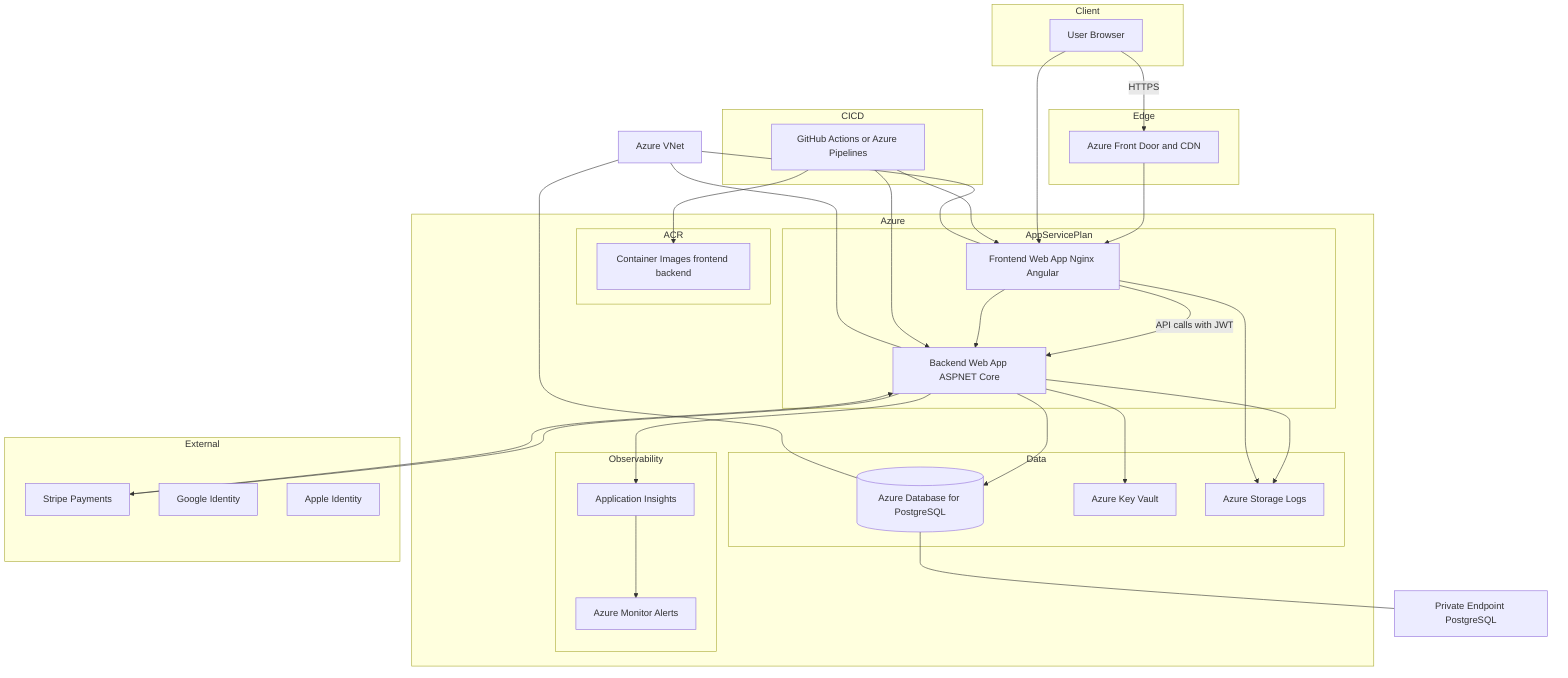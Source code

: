 graph TB
  %% Deployment Diagram: Club Management System on Azure (Dockerized)
  %% Simple syntax for strict Mermaid parser in VS Code

  %% ==== Client ====
  subgraph Client
    U[User Browser]
  end

  %% ==== Edge ====
  subgraph Edge
    CDN[Azure Front Door and CDN]
  end

  %% ==== Azure Core ====
  subgraph Azure
    subgraph ACR
      ACRRepo[Container Images frontend backend]
    end

    subgraph AppServicePlan
      FE[Frontend Web App Nginx Angular]
      API[Backend Web App ASPNET Core]
    end

    subgraph Data
      DB[(Azure Database for PostgreSQL)]
      KV[Azure Key Vault]
      Storage[Azure Storage Logs]
    end

    subgraph Observability
      AppInsights[Application Insights]
      Monitor[Azure Monitor Alerts]
    end
  end

  %% ==== CI CD ====
  subgraph CICD
    GHA[GitHub Actions or Azure Pipelines]
  end

  %% ==== External Providers ====
  subgraph External
    Stripe[Stripe Payments]
    Google[Google Identity]
    Apple[Apple Identity]
  end

  %% ==== Networking ====
  VNet[Azure VNet]
  PE[Private Endpoint PostgreSQL]

  %% ==== Flows ====
  U -->|HTTPS| CDN
  CDN --> FE
  U --> FE
  FE -->|API calls with JWT| API
  API --> DB
  API --> KV
  API --> AppInsights
  AppInsights --> Monitor

  %% Payments
  FE --> API
  API --> Stripe
  Stripe --> API

  %% Logging and Storage
  API --> Storage
  FE --> Storage

  %% CI CD pipeline
  GHA --> ACRRepo
  GHA --> FE
  GHA --> API

  %% Networking links
  VNet --- FE
  VNet --- API
  VNet --- DB
  DB --- PE